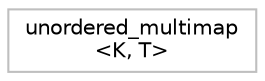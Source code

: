 digraph "Graphical Class Hierarchy"
{
 // INTERACTIVE_SVG=YES
  bgcolor="transparent";
  edge [fontname="Helvetica",fontsize="10",labelfontname="Helvetica",labelfontsize="10"];
  node [fontname="Helvetica",fontsize="10",shape=record];
  rankdir="LR";
  Node1 [label="unordered_multimap\l\<K, T\>",height=0.2,width=0.4,color="grey75",tooltip="STL class. "];
}
